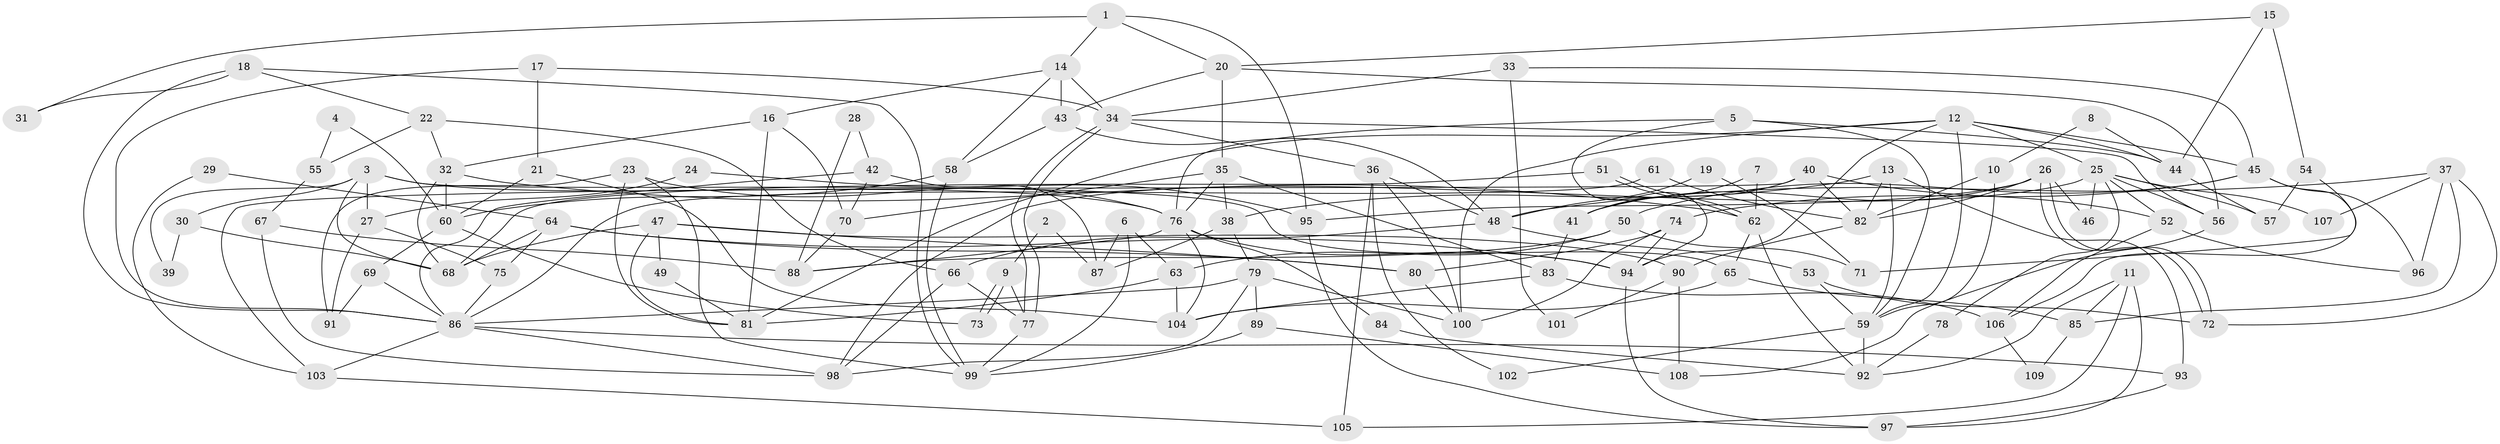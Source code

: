 // coarse degree distribution, {7: 0.07142857142857142, 2: 0.14285714285714285, 4: 0.17142857142857143, 3: 0.2, 5: 0.11428571428571428, 11: 0.014285714285714285, 6: 0.15714285714285714, 9: 0.02857142857142857, 10: 0.02857142857142857, 8: 0.05714285714285714, 12: 0.014285714285714285}
// Generated by graph-tools (version 1.1) at 2025/42/03/06/25 10:42:00]
// undirected, 109 vertices, 218 edges
graph export_dot {
graph [start="1"]
  node [color=gray90,style=filled];
  1;
  2;
  3;
  4;
  5;
  6;
  7;
  8;
  9;
  10;
  11;
  12;
  13;
  14;
  15;
  16;
  17;
  18;
  19;
  20;
  21;
  22;
  23;
  24;
  25;
  26;
  27;
  28;
  29;
  30;
  31;
  32;
  33;
  34;
  35;
  36;
  37;
  38;
  39;
  40;
  41;
  42;
  43;
  44;
  45;
  46;
  47;
  48;
  49;
  50;
  51;
  52;
  53;
  54;
  55;
  56;
  57;
  58;
  59;
  60;
  61;
  62;
  63;
  64;
  65;
  66;
  67;
  68;
  69;
  70;
  71;
  72;
  73;
  74;
  75;
  76;
  77;
  78;
  79;
  80;
  81;
  82;
  83;
  84;
  85;
  86;
  87;
  88;
  89;
  90;
  91;
  92;
  93;
  94;
  95;
  96;
  97;
  98;
  99;
  100;
  101;
  102;
  103;
  104;
  105;
  106;
  107;
  108;
  109;
  1 -- 20;
  1 -- 14;
  1 -- 31;
  1 -- 95;
  2 -- 9;
  2 -- 87;
  3 -- 68;
  3 -- 76;
  3 -- 27;
  3 -- 30;
  3 -- 39;
  3 -- 65;
  4 -- 60;
  4 -- 55;
  5 -- 94;
  5 -- 76;
  5 -- 44;
  5 -- 59;
  6 -- 99;
  6 -- 63;
  6 -- 87;
  7 -- 41;
  7 -- 62;
  8 -- 10;
  8 -- 44;
  9 -- 73;
  9 -- 73;
  9 -- 77;
  10 -- 82;
  10 -- 59;
  11 -- 92;
  11 -- 97;
  11 -- 85;
  11 -- 105;
  12 -- 94;
  12 -- 59;
  12 -- 25;
  12 -- 44;
  12 -- 45;
  12 -- 81;
  12 -- 100;
  13 -- 38;
  13 -- 93;
  13 -- 59;
  13 -- 82;
  14 -- 34;
  14 -- 43;
  14 -- 16;
  14 -- 58;
  15 -- 44;
  15 -- 20;
  15 -- 54;
  16 -- 81;
  16 -- 32;
  16 -- 70;
  17 -- 34;
  17 -- 21;
  17 -- 86;
  18 -- 86;
  18 -- 99;
  18 -- 22;
  18 -- 31;
  19 -- 48;
  19 -- 71;
  20 -- 56;
  20 -- 35;
  20 -- 43;
  21 -- 104;
  21 -- 60;
  22 -- 66;
  22 -- 32;
  22 -- 55;
  23 -- 91;
  23 -- 99;
  23 -- 76;
  23 -- 81;
  24 -- 95;
  24 -- 27;
  25 -- 52;
  25 -- 46;
  25 -- 56;
  25 -- 57;
  25 -- 78;
  25 -- 98;
  25 -- 107;
  26 -- 72;
  26 -- 72;
  26 -- 82;
  26 -- 41;
  26 -- 46;
  26 -- 95;
  27 -- 75;
  27 -- 91;
  28 -- 88;
  28 -- 42;
  29 -- 64;
  29 -- 103;
  30 -- 68;
  30 -- 39;
  32 -- 60;
  32 -- 62;
  32 -- 68;
  33 -- 45;
  33 -- 34;
  33 -- 101;
  34 -- 77;
  34 -- 77;
  34 -- 36;
  34 -- 56;
  35 -- 83;
  35 -- 70;
  35 -- 38;
  35 -- 76;
  36 -- 100;
  36 -- 48;
  36 -- 102;
  36 -- 105;
  37 -- 72;
  37 -- 85;
  37 -- 48;
  37 -- 96;
  37 -- 107;
  38 -- 79;
  38 -- 87;
  40 -- 103;
  40 -- 52;
  40 -- 41;
  40 -- 82;
  41 -- 83;
  42 -- 87;
  42 -- 86;
  42 -- 70;
  43 -- 48;
  43 -- 58;
  44 -- 57;
  45 -- 50;
  45 -- 74;
  45 -- 96;
  45 -- 106;
  47 -- 81;
  47 -- 68;
  47 -- 49;
  47 -- 80;
  47 -- 90;
  48 -- 66;
  48 -- 53;
  49 -- 81;
  50 -- 63;
  50 -- 88;
  50 -- 71;
  51 -- 68;
  51 -- 62;
  51 -- 62;
  52 -- 106;
  52 -- 96;
  53 -- 59;
  53 -- 72;
  54 -- 57;
  54 -- 71;
  55 -- 67;
  56 -- 108;
  58 -- 60;
  58 -- 99;
  59 -- 92;
  59 -- 102;
  60 -- 69;
  60 -- 73;
  61 -- 82;
  61 -- 86;
  62 -- 65;
  62 -- 92;
  63 -- 104;
  63 -- 81;
  64 -- 80;
  64 -- 94;
  64 -- 68;
  64 -- 75;
  65 -- 85;
  65 -- 104;
  66 -- 98;
  66 -- 77;
  67 -- 98;
  67 -- 88;
  69 -- 86;
  69 -- 91;
  70 -- 88;
  74 -- 80;
  74 -- 94;
  74 -- 100;
  75 -- 86;
  76 -- 84;
  76 -- 88;
  76 -- 94;
  76 -- 104;
  77 -- 99;
  78 -- 92;
  79 -- 100;
  79 -- 98;
  79 -- 86;
  79 -- 89;
  80 -- 100;
  82 -- 90;
  83 -- 104;
  83 -- 106;
  84 -- 92;
  85 -- 109;
  86 -- 93;
  86 -- 98;
  86 -- 103;
  89 -- 108;
  89 -- 99;
  90 -- 101;
  90 -- 108;
  93 -- 97;
  94 -- 97;
  95 -- 97;
  103 -- 105;
  106 -- 109;
}
